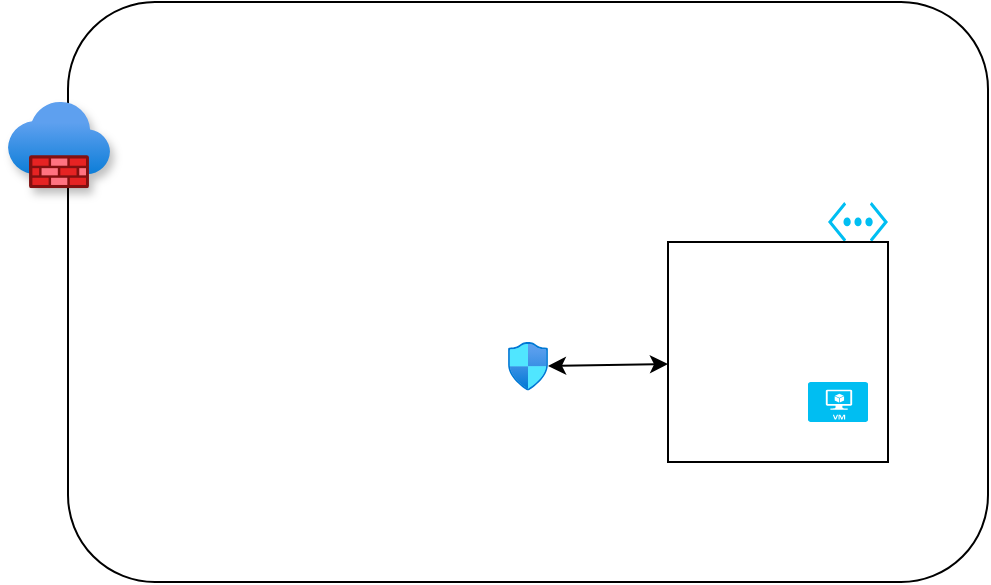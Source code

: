 <mxfile version="23.1.0" type="github">
  <diagram name="Page-1" id="e-jTvKQuZXASQU15p-Po">
    <mxGraphModel dx="786" dy="433" grid="1" gridSize="10" guides="1" tooltips="1" connect="1" arrows="1" fold="1" page="1" pageScale="1" pageWidth="850" pageHeight="1100" math="0" shadow="0">
      <root>
        <mxCell id="0" />
        <mxCell id="1" parent="0" />
        <mxCell id="5u_zOZb2cqrDoWyXCR4I-6" value="" style="rounded=1;whiteSpace=wrap;html=1;" vertex="1" parent="1">
          <mxGeometry x="290" y="100" width="460" height="290" as="geometry" />
        </mxCell>
        <mxCell id="5u_zOZb2cqrDoWyXCR4I-1" value="" style="image;aspect=fixed;html=1;points=[];align=center;fontSize=12;image=img/lib/azure2/networking/Firewalls.svg;shadow=1;" vertex="1" parent="1">
          <mxGeometry x="260" y="150" width="51" height="43.1" as="geometry" />
        </mxCell>
        <mxCell id="5u_zOZb2cqrDoWyXCR4I-2" value="" style="verticalLabelPosition=bottom;html=1;verticalAlign=top;align=center;strokeColor=none;fillColor=#00BEF2;shape=mxgraph.azure.virtual_network;pointerEvents=1;" vertex="1" parent="1">
          <mxGeometry x="670" y="200" width="30" height="20" as="geometry" />
        </mxCell>
        <mxCell id="5u_zOZb2cqrDoWyXCR4I-7" value="" style="whiteSpace=wrap;html=1;aspect=fixed;fontStyle=1" vertex="1" parent="1">
          <mxGeometry x="590" y="220" width="110" height="110" as="geometry" />
        </mxCell>
        <mxCell id="5u_zOZb2cqrDoWyXCR4I-8" value="" style="image;aspect=fixed;html=1;points=[];align=center;fontSize=12;image=img/lib/azure2/networking/Network_Security_Groups.svg;" vertex="1" parent="1">
          <mxGeometry x="510" y="270" width="20" height="24.28" as="geometry" />
        </mxCell>
        <mxCell id="5u_zOZb2cqrDoWyXCR4I-10" value="" style="endArrow=classic;startArrow=classic;html=1;rounded=0;" edge="1" parent="1" target="5u_zOZb2cqrDoWyXCR4I-8">
          <mxGeometry width="50" height="50" relative="1" as="geometry">
            <mxPoint x="590" y="281" as="sourcePoint" />
            <mxPoint x="560" y="283.744" as="targetPoint" />
          </mxGeometry>
        </mxCell>
        <mxCell id="5u_zOZb2cqrDoWyXCR4I-14" value="" style="verticalLabelPosition=bottom;html=1;verticalAlign=top;align=center;strokeColor=none;fillColor=#00BEF2;shape=mxgraph.azure.virtual_machine;" vertex="1" parent="1">
          <mxGeometry x="660" y="290" width="30" height="20" as="geometry" />
        </mxCell>
      </root>
    </mxGraphModel>
  </diagram>
</mxfile>
